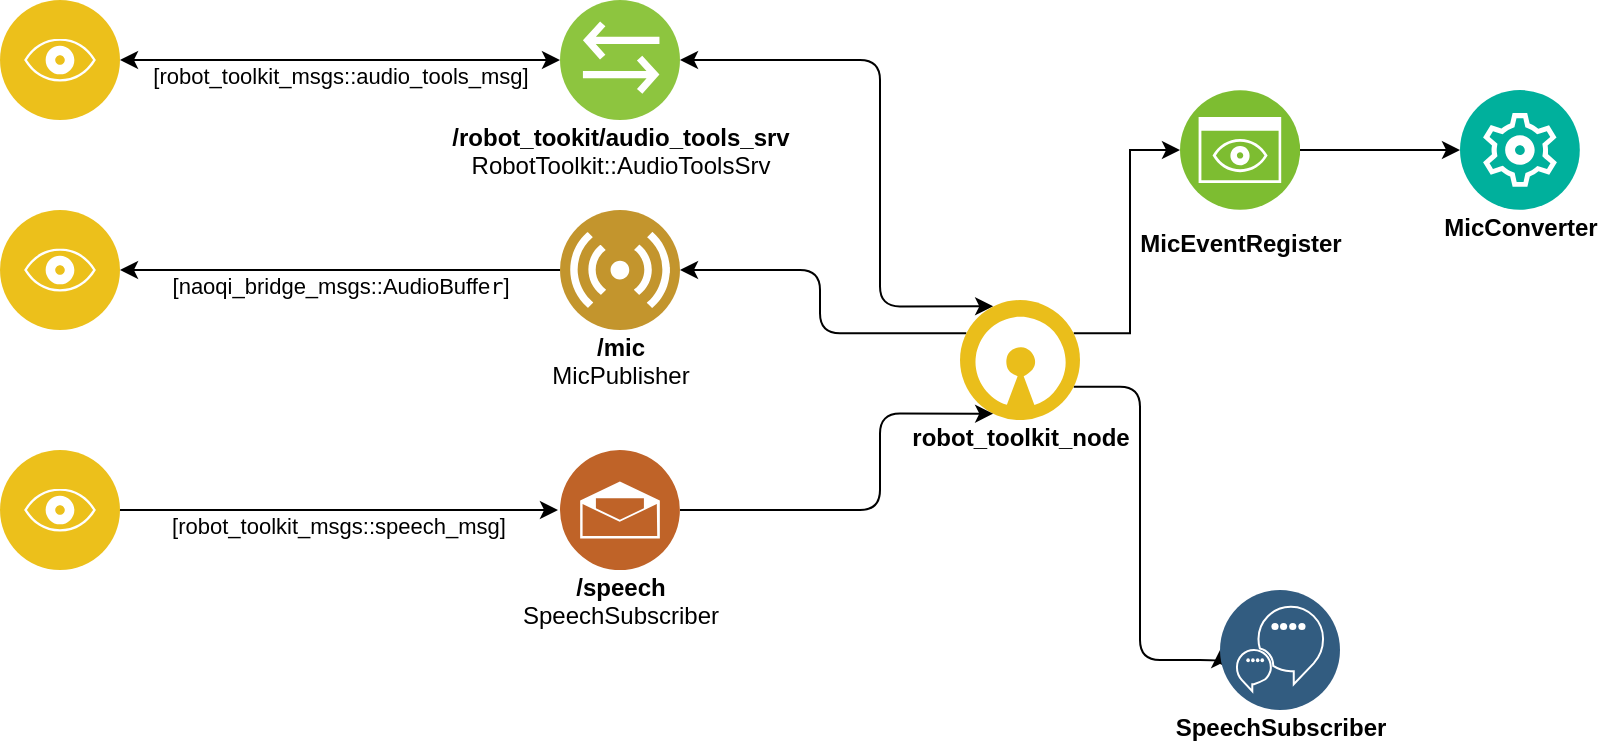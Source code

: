 <mxfile version="10.6.7" type="device"><diagram id="i_G1sJ6apPRsVd_6MF1_" name="Page-1"><mxGraphModel dx="1358" dy="806" grid="1" gridSize="10" guides="1" tooltips="1" connect="1" arrows="1" fold="1" page="1" pageScale="1" pageWidth="850" pageHeight="1100" math="0" shadow="0"><root><mxCell id="0"/><mxCell id="1" parent="0"/><mxCell id="Xuhcu1reCGZLSPkCSpRx-30" style="edgeStyle=orthogonalEdgeStyle;rounded=1;orthogonalLoop=1;jettySize=auto;html=1;exitX=1;exitY=0.75;exitDx=0;exitDy=0;entryX=0;entryY=0.5;entryDx=0;entryDy=0;fontColor=#000000;spacingTop=-5;" parent="1" source="Xuhcu1reCGZLSPkCSpRx-1" target="Xuhcu1reCGZLSPkCSpRx-28" edge="1"><mxGeometry relative="1" as="geometry"><Array as="points"><mxPoint x="630" y="258"/><mxPoint x="630" y="395"/></Array></mxGeometry></mxCell><mxCell id="Xuhcu1reCGZLSPkCSpRx-32" style="edgeStyle=orthogonalEdgeStyle;rounded=1;orthogonalLoop=1;jettySize=auto;html=1;exitX=0.25;exitY=0;exitDx=0;exitDy=0;entryX=1;entryY=0.5;entryDx=0;entryDy=0;fontColor=#000000;startArrow=classic;startFill=1;spacingTop=-5;" parent="1" source="Xuhcu1reCGZLSPkCSpRx-1" target="Xuhcu1reCGZLSPkCSpRx-4" edge="1"><mxGeometry relative="1" as="geometry"><Array as="points"><mxPoint x="500" y="218"/><mxPoint x="500" y="95"/></Array></mxGeometry></mxCell><mxCell id="Xuhcu1reCGZLSPkCSpRx-40" style="edgeStyle=orthogonalEdgeStyle;rounded=1;orthogonalLoop=1;jettySize=auto;html=1;exitX=0;exitY=0.25;exitDx=0;exitDy=0;entryX=1;entryY=0.5;entryDx=0;entryDy=0;startArrow=none;startFill=0;endArrow=classic;endFill=1;fontColor=#000000;spacingTop=-5;" parent="1" source="Xuhcu1reCGZLSPkCSpRx-1" target="Xuhcu1reCGZLSPkCSpRx-3" edge="1"><mxGeometry relative="1" as="geometry"/></mxCell><mxCell id="xRyTRx-t4btpBOqr1erx-2" style="edgeStyle=orthogonalEdgeStyle;rounded=0;orthogonalLoop=1;jettySize=auto;html=1;exitX=1;exitY=0.25;exitDx=0;exitDy=0;entryX=0;entryY=0.5;entryDx=0;entryDy=0;" edge="1" parent="1" source="Xuhcu1reCGZLSPkCSpRx-1" target="xRyTRx-t4btpBOqr1erx-1"><mxGeometry relative="1" as="geometry"/></mxCell><mxCell id="Xuhcu1reCGZLSPkCSpRx-1" value="robot_toolkit_node" style="aspect=fixed;perimeter=ellipsePerimeter;html=1;align=center;shadow=0;dashed=0;fontColor=#000000;labelBackgroundColor=#ffffff;fontSize=12;spacingTop=-5;image;image=img/lib/ibm/applications/open_source_tools.svg;fontStyle=1" parent="1" vertex="1"><mxGeometry x="540" y="215" width="60" height="60" as="geometry"/></mxCell><mxCell id="Xuhcu1reCGZLSPkCSpRx-42" value="&lt;div&gt;[naoqi_bridge_msgs::AudioBuffe&lt;code&gt;r&lt;span&gt;&lt;/span&gt;&lt;/code&gt;]&lt;/div&gt;" style="edgeStyle=orthogonalEdgeStyle;rounded=1;orthogonalLoop=1;jettySize=auto;html=1;exitX=0;exitY=0.5;exitDx=0;exitDy=0;entryX=1;entryY=0.5;entryDx=0;entryDy=0;startArrow=none;startFill=0;endArrow=classic;endFill=1;fontColor=#000000;verticalAlign=top;horizontal=1;spacingTop=-5;" parent="1" source="Xuhcu1reCGZLSPkCSpRx-3" target="Xuhcu1reCGZLSPkCSpRx-41" edge="1"><mxGeometry relative="1" as="geometry"/></mxCell><mxCell id="Xuhcu1reCGZLSPkCSpRx-3" value="/mic&lt;br&gt;&lt;span style=&quot;font-weight: normal&quot;&gt;MicPublisher&lt;/span&gt;" style="aspect=fixed;perimeter=ellipsePerimeter;html=1;align=center;shadow=0;dashed=0;fontColor=#000000;labelBackgroundColor=#ffffff;fontSize=12;spacingTop=-5;image;image=img/lib/ibm/users/sensor.svg;fontStyle=1;verticalAlign=top;horizontal=1;" parent="1" vertex="1"><mxGeometry x="340" y="170" width="60" height="60" as="geometry"/></mxCell><mxCell id="Xuhcu1reCGZLSPkCSpRx-34" style="edgeStyle=orthogonalEdgeStyle;rounded=1;orthogonalLoop=1;jettySize=auto;html=1;exitX=0;exitY=0.5;exitDx=0;exitDy=0;entryX=1;entryY=0.5;entryDx=0;entryDy=0;fontColor=#000000;strokeColor=none;startArrow=classic;startFill=1;verticalAlign=top;horizontal=1;spacingTop=-5;" parent="1" source="Xuhcu1reCGZLSPkCSpRx-4" target="Xuhcu1reCGZLSPkCSpRx-33" edge="1"><mxGeometry relative="1" as="geometry"/></mxCell><mxCell id="Xuhcu1reCGZLSPkCSpRx-4" value="/robot_tookit/audio_tools_srv&lt;br&gt;&lt;div&gt;&lt;span style=&quot;font-weight: normal&quot;&gt;RobotToolkit::AudioToolsSrv&lt;/span&gt;&lt;/div&gt;" style="aspect=fixed;perimeter=ellipsePerimeter;html=1;align=center;shadow=0;dashed=0;fontColor=#000000;labelBackgroundColor=#ffffff;fontSize=12;spacingTop=-5;image;image=img/lib/ibm/vpc/Bridge.svg;fontStyle=1;verticalAlign=top;horizontal=1;" parent="1" vertex="1"><mxGeometry x="340" y="65" width="60" height="60" as="geometry"/></mxCell><mxCell id="Xuhcu1reCGZLSPkCSpRx-8" value="&lt;div&gt;MicConverter&lt;/div&gt;" style="aspect=fixed;perimeter=ellipsePerimeter;html=1;align=center;shadow=0;dashed=0;fontColor=#000000;labelBackgroundColor=#ffffff;fontSize=12;spacingTop=-5;image;image=img/lib/ibm/management/management.svg;fontStyle=1" parent="1" vertex="1"><mxGeometry x="790" y="110" width="60" height="60" as="geometry"/></mxCell><mxCell id="Xuhcu1reCGZLSPkCSpRx-52" style="edgeStyle=orthogonalEdgeStyle;rounded=1;orthogonalLoop=1;jettySize=auto;html=1;exitX=1;exitY=0.5;exitDx=0;exitDy=0;entryX=0.25;entryY=1;entryDx=0;entryDy=0;startArrow=none;startFill=0;endArrow=classic;endFill=1;fontColor=#000000;spacingTop=-5;" parent="1" source="Xuhcu1reCGZLSPkCSpRx-9" target="Xuhcu1reCGZLSPkCSpRx-1" edge="1"><mxGeometry relative="1" as="geometry"><Array as="points"><mxPoint x="500" y="320"/><mxPoint x="500" y="272"/></Array></mxGeometry></mxCell><mxCell id="Xuhcu1reCGZLSPkCSpRx-9" value="&lt;div&gt;/speech&lt;span style=&quot;font-weight: normal&quot;&gt;&lt;br&gt;&lt;/span&gt;&lt;/div&gt;&lt;div&gt;&lt;span style=&quot;font-weight: normal&quot;&gt;SpeechSubscriber&lt;/span&gt;&lt;/div&gt;" style="aspect=fixed;perimeter=ellipsePerimeter;html=1;align=center;shadow=0;dashed=0;fontColor=#000000;labelBackgroundColor=#ffffff;fontSize=12;spacingTop=-5;image;image=img/lib/ibm/social/messaging.svg;fontStyle=1;verticalAlign=top;horizontal=1;" parent="1" vertex="1"><mxGeometry x="340" y="290" width="60" height="60" as="geometry"/></mxCell><mxCell id="Xuhcu1reCGZLSPkCSpRx-28" value="SpeechSubscriber" style="aspect=fixed;perimeter=ellipsePerimeter;html=1;align=center;shadow=0;dashed=0;fontColor=#000000;labelBackgroundColor=#ffffff;fontSize=12;spacingTop=-5;image;image=img/lib/ibm/data/conversation_trained_deployed.svg;fontStyle=1" parent="1" vertex="1"><mxGeometry x="670" y="360" width="60" height="60" as="geometry"/></mxCell><mxCell id="Xuhcu1reCGZLSPkCSpRx-38" value="&lt;div&gt;[robot_toolkit_msgs::audio_tools_msg]&lt;/div&gt;" style="edgeStyle=orthogonalEdgeStyle;rounded=1;orthogonalLoop=1;jettySize=auto;html=1;exitX=1;exitY=0.5;exitDx=0;exitDy=0;entryX=0;entryY=0.5;entryDx=0;entryDy=0;startArrow=classic;startFill=1;fontColor=#000000;verticalAlign=top;horizontal=1;spacingTop=-5;" parent="1" source="Xuhcu1reCGZLSPkCSpRx-33" target="Xuhcu1reCGZLSPkCSpRx-4" edge="1"><mxGeometry relative="1" as="geometry"/></mxCell><mxCell id="Xuhcu1reCGZLSPkCSpRx-33" value="" style="aspect=fixed;perimeter=ellipsePerimeter;html=1;align=center;shadow=0;dashed=0;fontColor=#4277BB;labelBackgroundColor=#ffffff;fontSize=12;spacingTop=-5;image;image=img/lib/ibm/applications/visualization.svg;verticalAlign=top;horizontal=1;" parent="1" vertex="1"><mxGeometry x="60" y="65" width="60" height="60" as="geometry"/></mxCell><mxCell id="Xuhcu1reCGZLSPkCSpRx-41" value="" style="aspect=fixed;perimeter=ellipsePerimeter;html=1;align=center;shadow=0;dashed=0;fontColor=#4277BB;labelBackgroundColor=#ffffff;fontSize=12;spacingTop=-5;image;image=img/lib/ibm/applications/visualization.svg;verticalAlign=top;horizontal=1;" parent="1" vertex="1"><mxGeometry x="60" y="170" width="60" height="60" as="geometry"/></mxCell><mxCell id="Xuhcu1reCGZLSPkCSpRx-55" value="&lt;div&gt;[robot_toolkit_msgs::speech_msg]&lt;/div&gt;" style="edgeStyle=orthogonalEdgeStyle;rounded=1;orthogonalLoop=1;jettySize=auto;html=1;exitX=1;exitY=0.5;exitDx=0;exitDy=0;startArrow=none;startFill=0;endArrow=classic;endFill=1;fontColor=#000000;verticalAlign=top;horizontal=1;spacingTop=-5;" parent="1" edge="1"><mxGeometry relative="1" as="geometry"><mxPoint x="119" y="320" as="sourcePoint"/><mxPoint x="339" y="320" as="targetPoint"/></mxGeometry></mxCell><mxCell id="Xuhcu1reCGZLSPkCSpRx-53" value="" style="aspect=fixed;perimeter=ellipsePerimeter;html=1;align=center;shadow=0;dashed=0;fontColor=#4277BB;labelBackgroundColor=#ffffff;fontSize=12;spacingTop=-5;image;image=img/lib/ibm/applications/visualization.svg;verticalAlign=top;horizontal=1;" parent="1" vertex="1"><mxGeometry x="60" y="290" width="60" height="60" as="geometry"/></mxCell><mxCell id="xRyTRx-t4btpBOqr1erx-3" style="edgeStyle=orthogonalEdgeStyle;rounded=0;orthogonalLoop=1;jettySize=auto;html=1;exitX=1;exitY=0.5;exitDx=0;exitDy=0;entryX=0;entryY=0.5;entryDx=0;entryDy=0;" edge="1" parent="1" source="xRyTRx-t4btpBOqr1erx-1" target="Xuhcu1reCGZLSPkCSpRx-8"><mxGeometry relative="1" as="geometry"/></mxCell><mxCell id="xRyTRx-t4btpBOqr1erx-1" value="&lt;font color=&quot;#030303&quot;&gt;&lt;b&gt;MicEventRegister&lt;/b&gt;&lt;/font&gt;" style="aspect=fixed;perimeter=ellipsePerimeter;html=1;align=center;shadow=0;dashed=0;fontColor=#4277BB;labelBackgroundColor=#ffffff;fontSize=12;spacingTop=3;image;image=img/lib/ibm/infrastructure/monitoring.svg;" vertex="1" parent="1"><mxGeometry x="650" y="110" width="60" height="60" as="geometry"/></mxCell></root></mxGraphModel></diagram></mxfile>